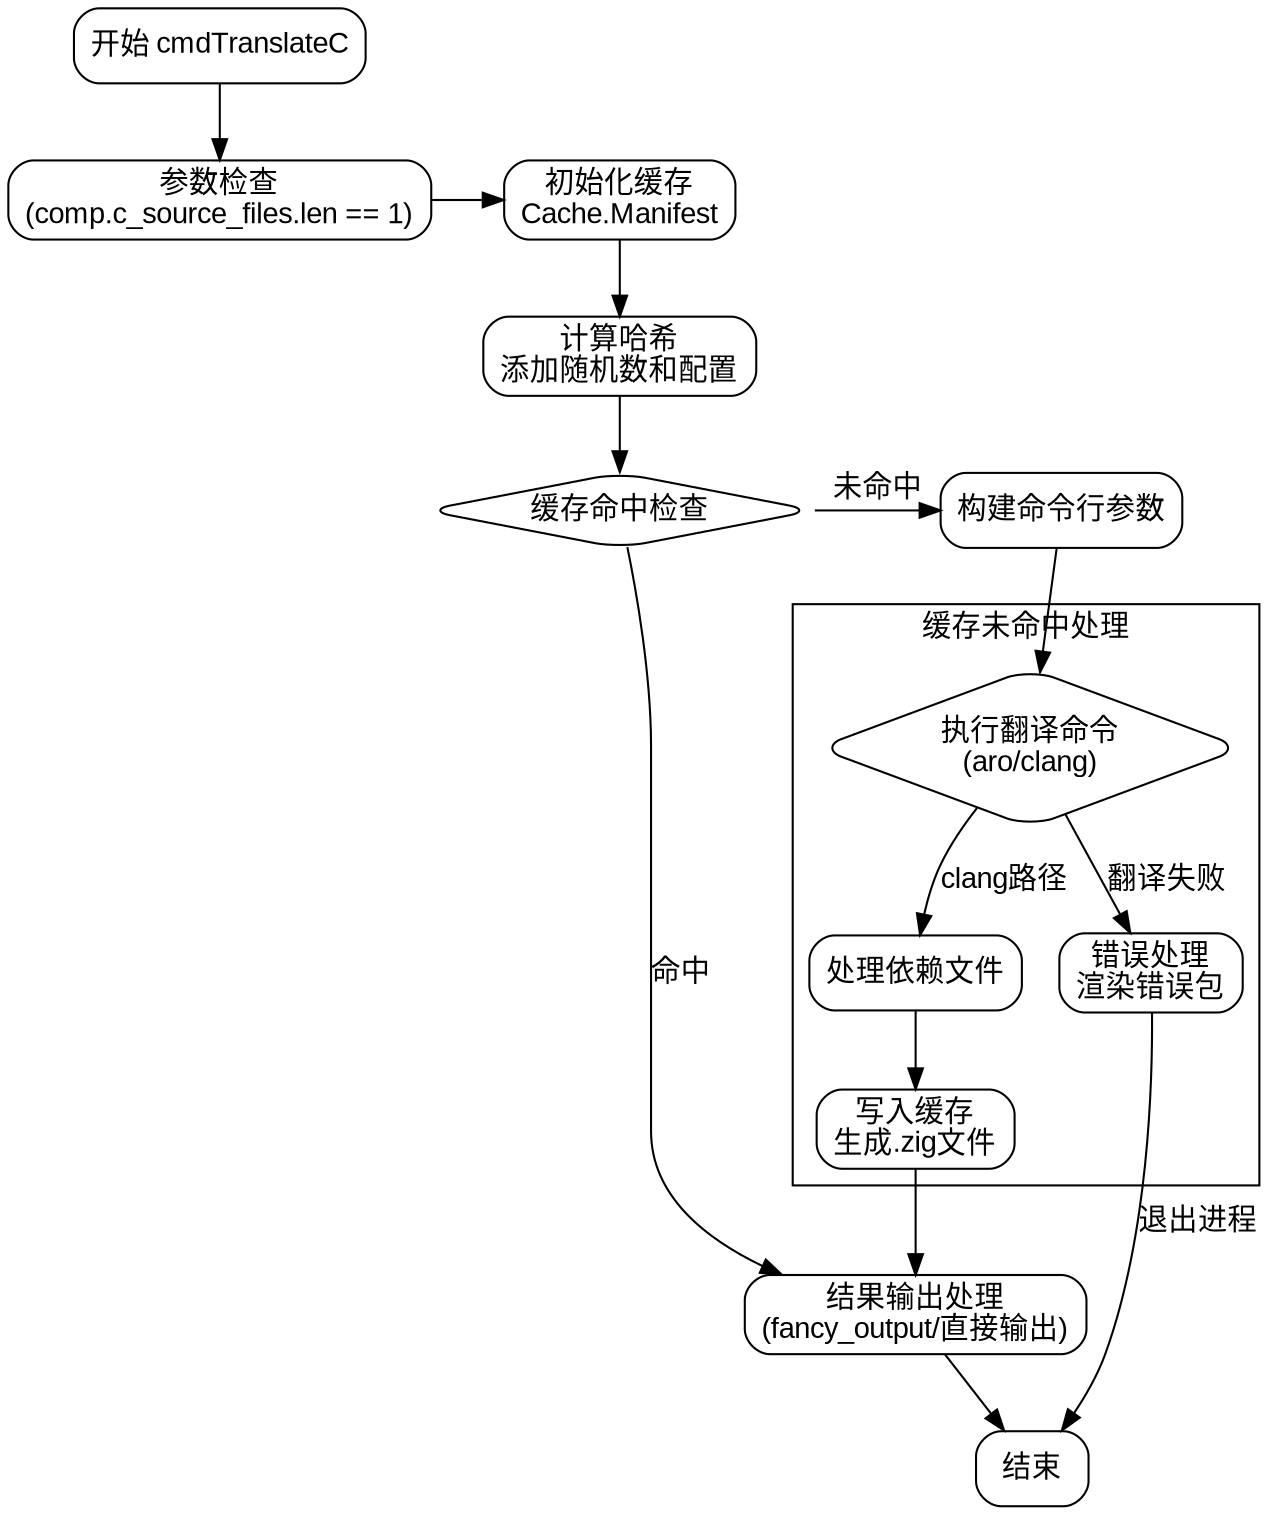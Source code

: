 
digraph flowchart {
    node [shape=rectangle, style="rounded", fontname="Arial"];
    edge [fontname="Arial"];

    start [label="开始 cmdTranslateC"];
    check_params [label="参数检查\n(comp.c_source_files.len == 1)"];
    init_cache [label="初始化缓存\nCache.Manifest"];
    hash_calculation [label="计算哈希\n添加随机数和配置"];
    cache_hit_check [label="缓存命中检查", shape=diamond];

    subgraph cluster_cache_miss {
        label="缓存未命中处理";
        build_argv [label="构建命令行参数"];
        execute_translation [label="执行翻译命令\n(aro/clang)", shape=diamond];
        handle_deps [label="处理依赖文件"];
        write_cache [label="写入缓存\n生成.zig文件"];
        error_handling [label="错误处理\n渲染错误包"];

        build_argv -> execute_translation;
        execute_translation -> handle_deps [label="clang路径"];
        execute_translation -> error_handling [label="翻译失败"];
        handle_deps -> write_cache;
    }

    output_handling [label="结果输出处理\n(fancy_output/直接输出)"];
    end [label="结束"];

    start -> check_params;
    check_params -> init_cache;
    init_cache -> hash_calculation;
    hash_calculation -> cache_hit_check;

    cache_hit_check -> output_handling [label="命中"];
    cache_hit_check -> build_argv [label="未命中"];

    write_cache -> output_handling;
    error_handling -> end [label="退出进程"];

    output_handling -> end;
    
    // Hidden edges for alignment
    {rank=same; check_params init_cache}
    {rank=same; cache_hit_check build_argv}
}
